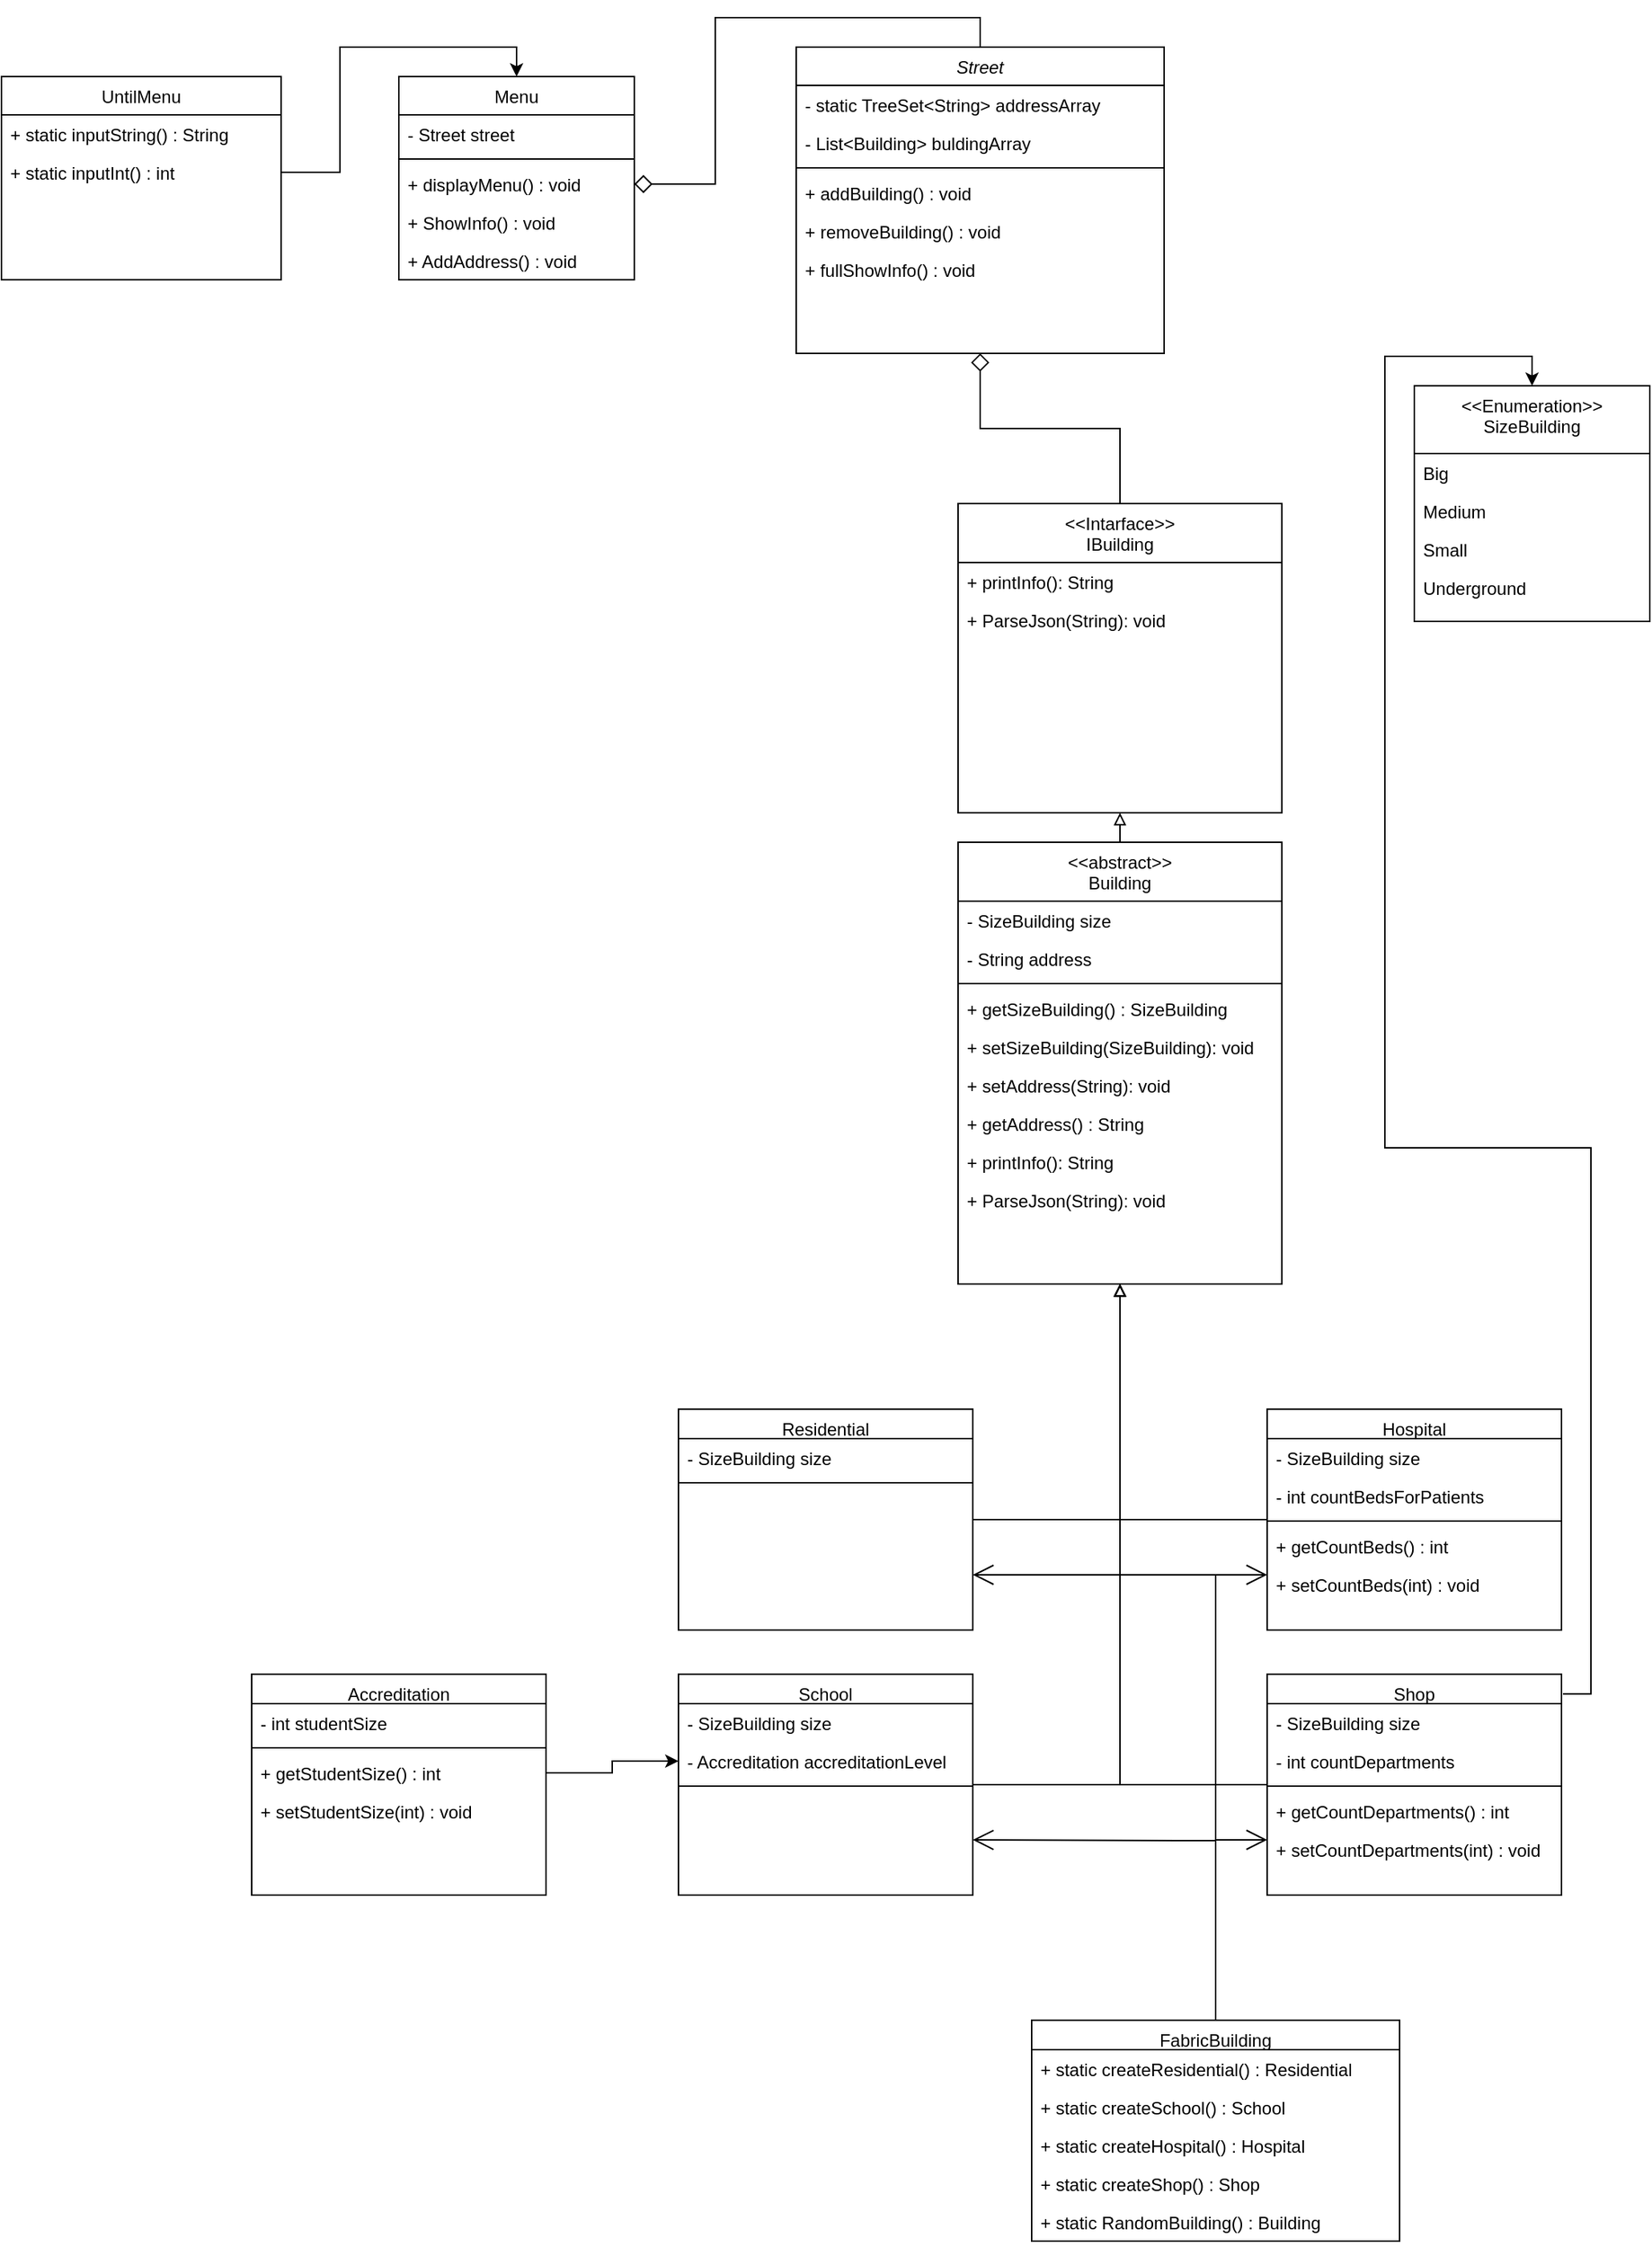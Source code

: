 <mxfile version="24.7.7">
  <diagram id="C5RBs43oDa-KdzZeNtuy" name="Page-1">
    <mxGraphModel dx="1428" dy="391" grid="1" gridSize="10" guides="1" tooltips="1" connect="1" arrows="1" fold="1" page="1" pageScale="1" pageWidth="827" pageHeight="1169" math="0" shadow="0">
      <root>
        <mxCell id="WIyWlLk6GJQsqaUBKTNV-0" />
        <mxCell id="WIyWlLk6GJQsqaUBKTNV-1" parent="WIyWlLk6GJQsqaUBKTNV-0" />
        <mxCell id="zkfFHV4jXpPFQw0GAbJ--0" value="Street" style="swimlane;fontStyle=2;align=center;verticalAlign=top;childLayout=stackLayout;horizontal=1;startSize=26;horizontalStack=0;resizeParent=1;resizeLast=0;collapsible=1;marginBottom=0;rounded=0;shadow=0;strokeWidth=1;" parent="WIyWlLk6GJQsqaUBKTNV-1" vertex="1">
          <mxGeometry x="220" y="50" width="250" height="208" as="geometry">
            <mxRectangle x="230" y="140" width="160" height="26" as="alternateBounds" />
          </mxGeometry>
        </mxCell>
        <mxCell id="zkfFHV4jXpPFQw0GAbJ--1" value="- static TreeSet&lt;String&gt; addressArray " style="text;align=left;verticalAlign=top;spacingLeft=4;spacingRight=4;overflow=hidden;rotatable=0;points=[[0,0.5],[1,0.5]];portConstraint=eastwest;" parent="zkfFHV4jXpPFQw0GAbJ--0" vertex="1">
          <mxGeometry y="26" width="250" height="26" as="geometry" />
        </mxCell>
        <mxCell id="zkfFHV4jXpPFQw0GAbJ--2" value="- List&lt;Building&gt; buldingArray" style="text;align=left;verticalAlign=top;spacingLeft=4;spacingRight=4;overflow=hidden;rotatable=0;points=[[0,0.5],[1,0.5]];portConstraint=eastwest;rounded=0;shadow=0;html=0;" parent="zkfFHV4jXpPFQw0GAbJ--0" vertex="1">
          <mxGeometry y="52" width="250" height="26" as="geometry" />
        </mxCell>
        <mxCell id="zkfFHV4jXpPFQw0GAbJ--4" value="" style="line;html=1;strokeWidth=1;align=left;verticalAlign=middle;spacingTop=-1;spacingLeft=3;spacingRight=3;rotatable=0;labelPosition=right;points=[];portConstraint=eastwest;" parent="zkfFHV4jXpPFQw0GAbJ--0" vertex="1">
          <mxGeometry y="78" width="250" height="8" as="geometry" />
        </mxCell>
        <mxCell id="dbuEO-SCpgEHsRq3CqAv-62" value="+ addBuilding() : void" style="text;align=left;verticalAlign=top;spacingLeft=4;spacingRight=4;overflow=hidden;rotatable=0;points=[[0,0.5],[1,0.5]];portConstraint=eastwest;" vertex="1" parent="zkfFHV4jXpPFQw0GAbJ--0">
          <mxGeometry y="86" width="250" height="26" as="geometry" />
        </mxCell>
        <mxCell id="dbuEO-SCpgEHsRq3CqAv-63" value="+ removeBuilding() : void" style="text;align=left;verticalAlign=top;spacingLeft=4;spacingRight=4;overflow=hidden;rotatable=0;points=[[0,0.5],[1,0.5]];portConstraint=eastwest;" vertex="1" parent="zkfFHV4jXpPFQw0GAbJ--0">
          <mxGeometry y="112" width="250" height="26" as="geometry" />
        </mxCell>
        <mxCell id="dbuEO-SCpgEHsRq3CqAv-83" value="+ fullShowInfo() : void" style="text;align=left;verticalAlign=top;spacingLeft=4;spacingRight=4;overflow=hidden;rotatable=0;points=[[0,0.5],[1,0.5]];portConstraint=eastwest;" vertex="1" parent="zkfFHV4jXpPFQw0GAbJ--0">
          <mxGeometry y="138" width="250" height="26" as="geometry" />
        </mxCell>
        <mxCell id="dbuEO-SCpgEHsRq3CqAv-8" style="edgeStyle=orthogonalEdgeStyle;rounded=0;orthogonalLoop=1;jettySize=auto;html=1;entryX=0.5;entryY=0;entryDx=0;entryDy=0;exitX=1.005;exitY=0.089;exitDx=0;exitDy=0;exitPerimeter=0;" edge="1" parent="WIyWlLk6GJQsqaUBKTNV-1" source="dbuEO-SCpgEHsRq3CqAv-25" target="zkfFHV4jXpPFQw0GAbJ--17">
          <mxGeometry relative="1" as="geometry">
            <mxPoint x="640" y="950" as="sourcePoint" />
          </mxGeometry>
        </mxCell>
        <mxCell id="zkfFHV4jXpPFQw0GAbJ--13" value="&lt;&lt;Intarface&gt;&gt;&#xa;IBuilding" style="swimlane;fontStyle=0;align=center;verticalAlign=top;childLayout=stackLayout;horizontal=1;startSize=40;horizontalStack=0;resizeParent=1;resizeLast=0;collapsible=1;marginBottom=0;rounded=0;shadow=0;strokeWidth=1;" parent="WIyWlLk6GJQsqaUBKTNV-1" vertex="1">
          <mxGeometry x="330" y="360" width="220" height="210" as="geometry">
            <mxRectangle x="340" y="380" width="170" height="26" as="alternateBounds" />
          </mxGeometry>
        </mxCell>
        <mxCell id="dbuEO-SCpgEHsRq3CqAv-65" value="+ printInfo(): String" style="text;align=left;verticalAlign=top;spacingLeft=4;spacingRight=4;overflow=hidden;rotatable=0;points=[[0,0.5],[1,0.5]];portConstraint=eastwest;" vertex="1" parent="zkfFHV4jXpPFQw0GAbJ--13">
          <mxGeometry y="40" width="220" height="26" as="geometry" />
        </mxCell>
        <mxCell id="dbuEO-SCpgEHsRq3CqAv-66" value="+ ParseJson(String): void" style="text;align=left;verticalAlign=top;spacingLeft=4;spacingRight=4;overflow=hidden;rotatable=0;points=[[0,0.5],[1,0.5]];portConstraint=eastwest;" vertex="1" parent="zkfFHV4jXpPFQw0GAbJ--13">
          <mxGeometry y="66" width="220" height="26" as="geometry" />
        </mxCell>
        <mxCell id="zkfFHV4jXpPFQw0GAbJ--16" value="" style="endArrow=diamond;endSize=10;endFill=0;shadow=0;strokeWidth=1;rounded=0;curved=0;edgeStyle=elbowEdgeStyle;elbow=vertical;" parent="WIyWlLk6GJQsqaUBKTNV-1" source="zkfFHV4jXpPFQw0GAbJ--13" target="zkfFHV4jXpPFQw0GAbJ--0" edge="1">
          <mxGeometry width="160" relative="1" as="geometry">
            <mxPoint x="210" y="373" as="sourcePoint" />
            <mxPoint x="310" y="271" as="targetPoint" />
          </mxGeometry>
        </mxCell>
        <mxCell id="zkfFHV4jXpPFQw0GAbJ--17" value="&lt;&lt;Enumeration&gt;&gt;&#xa;SizeBuilding" style="swimlane;fontStyle=0;align=center;verticalAlign=top;childLayout=stackLayout;horizontal=1;startSize=46;horizontalStack=0;resizeParent=1;resizeLast=0;collapsible=1;marginBottom=0;rounded=0;shadow=0;strokeWidth=1;" parent="WIyWlLk6GJQsqaUBKTNV-1" vertex="1">
          <mxGeometry x="640" y="280" width="160" height="160" as="geometry">
            <mxRectangle x="550" y="140" width="160" height="26" as="alternateBounds" />
          </mxGeometry>
        </mxCell>
        <mxCell id="zkfFHV4jXpPFQw0GAbJ--18" value="Big" style="text;align=left;verticalAlign=top;spacingLeft=4;spacingRight=4;overflow=hidden;rotatable=0;points=[[0,0.5],[1,0.5]];portConstraint=eastwest;" parent="zkfFHV4jXpPFQw0GAbJ--17" vertex="1">
          <mxGeometry y="46" width="160" height="26" as="geometry" />
        </mxCell>
        <mxCell id="zkfFHV4jXpPFQw0GAbJ--19" value="Medium" style="text;align=left;verticalAlign=top;spacingLeft=4;spacingRight=4;overflow=hidden;rotatable=0;points=[[0,0.5],[1,0.5]];portConstraint=eastwest;rounded=0;shadow=0;html=0;" parent="zkfFHV4jXpPFQw0GAbJ--17" vertex="1">
          <mxGeometry y="72" width="160" height="26" as="geometry" />
        </mxCell>
        <mxCell id="zkfFHV4jXpPFQw0GAbJ--20" value="Small" style="text;align=left;verticalAlign=top;spacingLeft=4;spacingRight=4;overflow=hidden;rotatable=0;points=[[0,0.5],[1,0.5]];portConstraint=eastwest;rounded=0;shadow=0;html=0;" parent="zkfFHV4jXpPFQw0GAbJ--17" vertex="1">
          <mxGeometry y="98" width="160" height="26" as="geometry" />
        </mxCell>
        <mxCell id="dbuEO-SCpgEHsRq3CqAv-9" value="Underground" style="text;align=left;verticalAlign=top;spacingLeft=4;spacingRight=4;overflow=hidden;rotatable=0;points=[[0,0.5],[1,0.5]];portConstraint=eastwest;rounded=0;shadow=0;html=0;" vertex="1" parent="zkfFHV4jXpPFQw0GAbJ--17">
          <mxGeometry y="124" width="160" height="26" as="geometry" />
        </mxCell>
        <mxCell id="dbuEO-SCpgEHsRq3CqAv-1" value="Menu" style="swimlane;fontStyle=0;align=center;verticalAlign=top;childLayout=stackLayout;horizontal=1;startSize=26;horizontalStack=0;resizeParent=1;resizeLast=0;collapsible=1;marginBottom=0;rounded=0;shadow=0;strokeWidth=1;" vertex="1" parent="WIyWlLk6GJQsqaUBKTNV-1">
          <mxGeometry x="-50" y="70" width="160" height="138" as="geometry">
            <mxRectangle x="130" y="380" width="160" height="26" as="alternateBounds" />
          </mxGeometry>
        </mxCell>
        <mxCell id="dbuEO-SCpgEHsRq3CqAv-3" value="- Street street" style="text;align=left;verticalAlign=top;spacingLeft=4;spacingRight=4;overflow=hidden;rotatable=0;points=[[0,0.5],[1,0.5]];portConstraint=eastwest;rounded=0;shadow=0;html=0;" vertex="1" parent="dbuEO-SCpgEHsRq3CqAv-1">
          <mxGeometry y="26" width="160" height="26" as="geometry" />
        </mxCell>
        <mxCell id="dbuEO-SCpgEHsRq3CqAv-4" value="" style="line;html=1;strokeWidth=1;align=left;verticalAlign=middle;spacingTop=-1;spacingLeft=3;spacingRight=3;rotatable=0;labelPosition=right;points=[];portConstraint=eastwest;" vertex="1" parent="dbuEO-SCpgEHsRq3CqAv-1">
          <mxGeometry y="52" width="160" height="8" as="geometry" />
        </mxCell>
        <mxCell id="dbuEO-SCpgEHsRq3CqAv-6" value="+ displayMenu() : void" style="text;align=left;verticalAlign=top;spacingLeft=4;spacingRight=4;overflow=hidden;rotatable=0;points=[[0,0.5],[1,0.5]];portConstraint=eastwest;" vertex="1" parent="dbuEO-SCpgEHsRq3CqAv-1">
          <mxGeometry y="60" width="160" height="26" as="geometry" />
        </mxCell>
        <mxCell id="dbuEO-SCpgEHsRq3CqAv-60" value="+ ShowInfo() : void" style="text;align=left;verticalAlign=top;spacingLeft=4;spacingRight=4;overflow=hidden;rotatable=0;points=[[0,0.5],[1,0.5]];portConstraint=eastwest;" vertex="1" parent="dbuEO-SCpgEHsRq3CqAv-1">
          <mxGeometry y="86" width="160" height="26" as="geometry" />
        </mxCell>
        <mxCell id="dbuEO-SCpgEHsRq3CqAv-61" value="+ AddAddress() : void" style="text;align=left;verticalAlign=top;spacingLeft=4;spacingRight=4;overflow=hidden;rotatable=0;points=[[0,0.5],[1,0.5]];portConstraint=eastwest;" vertex="1" parent="dbuEO-SCpgEHsRq3CqAv-1">
          <mxGeometry y="112" width="160" height="26" as="geometry" />
        </mxCell>
        <mxCell id="dbuEO-SCpgEHsRq3CqAv-15" style="edgeStyle=orthogonalEdgeStyle;rounded=0;orthogonalLoop=1;jettySize=auto;html=1;entryX=0.5;entryY=1;entryDx=0;entryDy=0;endArrow=block;endFill=0;exitX=1;exitY=0.5;exitDx=0;exitDy=0;" edge="1" parent="WIyWlLk6GJQsqaUBKTNV-1" source="dbuEO-SCpgEHsRq3CqAv-10" target="dbuEO-SCpgEHsRq3CqAv-85">
          <mxGeometry relative="1" as="geometry">
            <mxPoint x="450" y="960" as="targetPoint" />
          </mxGeometry>
        </mxCell>
        <mxCell id="dbuEO-SCpgEHsRq3CqAv-10" value="Residential" style="swimlane;fontStyle=0;align=center;verticalAlign=top;childLayout=stackLayout;horizontal=1;startSize=20;horizontalStack=0;resizeParent=1;resizeLast=0;collapsible=1;marginBottom=0;rounded=0;shadow=0;strokeWidth=1;" vertex="1" parent="WIyWlLk6GJQsqaUBKTNV-1">
          <mxGeometry x="140" y="975" width="200" height="150" as="geometry">
            <mxRectangle x="340" y="380" width="170" height="26" as="alternateBounds" />
          </mxGeometry>
        </mxCell>
        <mxCell id="dbuEO-SCpgEHsRq3CqAv-11" value="- SizeBuilding size" style="text;align=left;verticalAlign=top;spacingLeft=4;spacingRight=4;overflow=hidden;rotatable=0;points=[[0,0.5],[1,0.5]];portConstraint=eastwest;" vertex="1" parent="dbuEO-SCpgEHsRq3CqAv-10">
          <mxGeometry y="20" width="200" height="26" as="geometry" />
        </mxCell>
        <mxCell id="dbuEO-SCpgEHsRq3CqAv-13" value="" style="line;html=1;strokeWidth=1;align=left;verticalAlign=middle;spacingTop=-1;spacingLeft=3;spacingRight=3;rotatable=0;labelPosition=right;points=[];portConstraint=eastwest;" vertex="1" parent="dbuEO-SCpgEHsRq3CqAv-10">
          <mxGeometry y="46" width="200" height="8" as="geometry" />
        </mxCell>
        <mxCell id="dbuEO-SCpgEHsRq3CqAv-16" value="Hospital" style="swimlane;fontStyle=0;align=center;verticalAlign=top;childLayout=stackLayout;horizontal=1;startSize=20;horizontalStack=0;resizeParent=1;resizeLast=0;collapsible=1;marginBottom=0;rounded=0;shadow=0;strokeWidth=1;" vertex="1" parent="WIyWlLk6GJQsqaUBKTNV-1">
          <mxGeometry x="540" y="975" width="200" height="150" as="geometry">
            <mxRectangle x="340" y="380" width="170" height="26" as="alternateBounds" />
          </mxGeometry>
        </mxCell>
        <mxCell id="dbuEO-SCpgEHsRq3CqAv-17" value="- SizeBuilding size" style="text;align=left;verticalAlign=top;spacingLeft=4;spacingRight=4;overflow=hidden;rotatable=0;points=[[0,0.5],[1,0.5]];portConstraint=eastwest;" vertex="1" parent="dbuEO-SCpgEHsRq3CqAv-16">
          <mxGeometry y="20" width="200" height="26" as="geometry" />
        </mxCell>
        <mxCell id="dbuEO-SCpgEHsRq3CqAv-68" value="- int countBedsForPatients" style="text;align=left;verticalAlign=top;spacingLeft=4;spacingRight=4;overflow=hidden;rotatable=0;points=[[0,0.5],[1,0.5]];portConstraint=eastwest;" vertex="1" parent="dbuEO-SCpgEHsRq3CqAv-16">
          <mxGeometry y="46" width="200" height="26" as="geometry" />
        </mxCell>
        <mxCell id="dbuEO-SCpgEHsRq3CqAv-19" value="" style="line;html=1;strokeWidth=1;align=left;verticalAlign=middle;spacingTop=-1;spacingLeft=3;spacingRight=3;rotatable=0;labelPosition=right;points=[];portConstraint=eastwest;" vertex="1" parent="dbuEO-SCpgEHsRq3CqAv-16">
          <mxGeometry y="72" width="200" height="8" as="geometry" />
        </mxCell>
        <mxCell id="dbuEO-SCpgEHsRq3CqAv-71" value="+ getCountBeds() : int" style="text;align=left;verticalAlign=top;spacingLeft=4;spacingRight=4;overflow=hidden;rotatable=0;points=[[0,0.5],[1,0.5]];portConstraint=eastwest;" vertex="1" parent="dbuEO-SCpgEHsRq3CqAv-16">
          <mxGeometry y="80" width="200" height="26" as="geometry" />
        </mxCell>
        <mxCell id="dbuEO-SCpgEHsRq3CqAv-73" value="+ setCountBeds(int) : void" style="text;align=left;verticalAlign=top;spacingLeft=4;spacingRight=4;overflow=hidden;rotatable=0;points=[[0,0.5],[1,0.5]];portConstraint=eastwest;" vertex="1" parent="dbuEO-SCpgEHsRq3CqAv-16">
          <mxGeometry y="106" width="200" height="26" as="geometry" />
        </mxCell>
        <mxCell id="dbuEO-SCpgEHsRq3CqAv-24" style="edgeStyle=orthogonalEdgeStyle;rounded=0;orthogonalLoop=1;jettySize=auto;html=1;endArrow=block;endFill=0;exitX=0;exitY=0.5;exitDx=0;exitDy=0;entryX=0.5;entryY=1;entryDx=0;entryDy=0;" edge="1" parent="WIyWlLk6GJQsqaUBKTNV-1" source="dbuEO-SCpgEHsRq3CqAv-16" target="dbuEO-SCpgEHsRq3CqAv-85">
          <mxGeometry relative="1" as="geometry">
            <mxPoint x="260" y="1060" as="sourcePoint" />
            <mxPoint x="450" y="960" as="targetPoint" />
          </mxGeometry>
        </mxCell>
        <mxCell id="dbuEO-SCpgEHsRq3CqAv-25" value="Shop" style="swimlane;fontStyle=0;align=center;verticalAlign=top;childLayout=stackLayout;horizontal=1;startSize=20;horizontalStack=0;resizeParent=1;resizeLast=0;collapsible=1;marginBottom=0;rounded=0;shadow=0;strokeWidth=1;" vertex="1" parent="WIyWlLk6GJQsqaUBKTNV-1">
          <mxGeometry x="540" y="1155" width="200" height="150" as="geometry">
            <mxRectangle x="340" y="380" width="170" height="26" as="alternateBounds" />
          </mxGeometry>
        </mxCell>
        <mxCell id="dbuEO-SCpgEHsRq3CqAv-26" value="- SizeBuilding size" style="text;align=left;verticalAlign=top;spacingLeft=4;spacingRight=4;overflow=hidden;rotatable=0;points=[[0,0.5],[1,0.5]];portConstraint=eastwest;" vertex="1" parent="dbuEO-SCpgEHsRq3CqAv-25">
          <mxGeometry y="20" width="200" height="26" as="geometry" />
        </mxCell>
        <mxCell id="dbuEO-SCpgEHsRq3CqAv-27" value="- int countDepartments" style="text;align=left;verticalAlign=top;spacingLeft=4;spacingRight=4;overflow=hidden;rotatable=0;points=[[0,0.5],[1,0.5]];portConstraint=eastwest;html=1;" vertex="1" parent="dbuEO-SCpgEHsRq3CqAv-25">
          <mxGeometry y="46" width="200" height="26" as="geometry" />
        </mxCell>
        <mxCell id="dbuEO-SCpgEHsRq3CqAv-28" value="" style="line;html=1;strokeWidth=1;align=left;verticalAlign=middle;spacingTop=-1;spacingLeft=3;spacingRight=3;rotatable=0;labelPosition=right;points=[];portConstraint=eastwest;" vertex="1" parent="dbuEO-SCpgEHsRq3CqAv-25">
          <mxGeometry y="72" width="200" height="8" as="geometry" />
        </mxCell>
        <mxCell id="dbuEO-SCpgEHsRq3CqAv-74" value="+ getCountDepartments() : int" style="text;align=left;verticalAlign=top;spacingLeft=4;spacingRight=4;overflow=hidden;rotatable=0;points=[[0,0.5],[1,0.5]];portConstraint=eastwest;" vertex="1" parent="dbuEO-SCpgEHsRq3CqAv-25">
          <mxGeometry y="80" width="200" height="26" as="geometry" />
        </mxCell>
        <mxCell id="dbuEO-SCpgEHsRq3CqAv-75" value="+ setCountDepartments(int) : void" style="text;align=left;verticalAlign=top;spacingLeft=4;spacingRight=4;overflow=hidden;rotatable=0;points=[[0,0.5],[1,0.5]];portConstraint=eastwest;" vertex="1" parent="dbuEO-SCpgEHsRq3CqAv-25">
          <mxGeometry y="106" width="200" height="26" as="geometry" />
        </mxCell>
        <mxCell id="dbuEO-SCpgEHsRq3CqAv-29" value="School" style="swimlane;fontStyle=0;align=center;verticalAlign=top;childLayout=stackLayout;horizontal=1;startSize=20;horizontalStack=0;resizeParent=1;resizeLast=0;collapsible=1;marginBottom=0;rounded=0;shadow=0;strokeWidth=1;" vertex="1" parent="WIyWlLk6GJQsqaUBKTNV-1">
          <mxGeometry x="140" y="1155" width="200" height="150" as="geometry">
            <mxRectangle x="340" y="380" width="170" height="26" as="alternateBounds" />
          </mxGeometry>
        </mxCell>
        <mxCell id="dbuEO-SCpgEHsRq3CqAv-30" value="- SizeBuilding size" style="text;align=left;verticalAlign=top;spacingLeft=4;spacingRight=4;overflow=hidden;rotatable=0;points=[[0,0.5],[1,0.5]];portConstraint=eastwest;" vertex="1" parent="dbuEO-SCpgEHsRq3CqAv-29">
          <mxGeometry y="20" width="200" height="26" as="geometry" />
        </mxCell>
        <mxCell id="dbuEO-SCpgEHsRq3CqAv-31" value="- Accreditation accreditationLevel" style="text;align=left;verticalAlign=top;spacingLeft=4;spacingRight=4;overflow=hidden;rotatable=0;points=[[0,0.5],[1,0.5]];portConstraint=eastwest;html=1;" vertex="1" parent="dbuEO-SCpgEHsRq3CqAv-29">
          <mxGeometry y="46" width="200" height="26" as="geometry" />
        </mxCell>
        <mxCell id="dbuEO-SCpgEHsRq3CqAv-32" value="" style="line;html=1;strokeWidth=1;align=left;verticalAlign=middle;spacingTop=-1;spacingLeft=3;spacingRight=3;rotatable=0;labelPosition=right;points=[];portConstraint=eastwest;" vertex="1" parent="dbuEO-SCpgEHsRq3CqAv-29">
          <mxGeometry y="72" width="200" height="8" as="geometry" />
        </mxCell>
        <mxCell id="dbuEO-SCpgEHsRq3CqAv-33" style="edgeStyle=orthogonalEdgeStyle;rounded=0;orthogonalLoop=1;jettySize=auto;html=1;endArrow=block;endFill=0;exitX=0;exitY=0.5;exitDx=0;exitDy=0;entryX=0.5;entryY=1;entryDx=0;entryDy=0;" edge="1" parent="WIyWlLk6GJQsqaUBKTNV-1" source="dbuEO-SCpgEHsRq3CqAv-25" target="dbuEO-SCpgEHsRq3CqAv-85">
          <mxGeometry relative="1" as="geometry">
            <mxPoint x="550" y="1285" as="sourcePoint" />
            <mxPoint x="450" y="960" as="targetPoint" />
          </mxGeometry>
        </mxCell>
        <mxCell id="dbuEO-SCpgEHsRq3CqAv-34" style="edgeStyle=orthogonalEdgeStyle;rounded=0;orthogonalLoop=1;jettySize=auto;html=1;endArrow=block;endFill=0;exitX=1;exitY=0.5;exitDx=0;exitDy=0;entryX=0.5;entryY=1;entryDx=0;entryDy=0;" edge="1" parent="WIyWlLk6GJQsqaUBKTNV-1" source="dbuEO-SCpgEHsRq3CqAv-29" target="dbuEO-SCpgEHsRq3CqAv-85">
          <mxGeometry relative="1" as="geometry">
            <mxPoint x="550" y="1315" as="sourcePoint" />
            <mxPoint x="450" y="960" as="targetPoint" />
          </mxGeometry>
        </mxCell>
        <mxCell id="dbuEO-SCpgEHsRq3CqAv-39" value="Accreditation" style="swimlane;fontStyle=0;align=center;verticalAlign=top;childLayout=stackLayout;horizontal=1;startSize=20;horizontalStack=0;resizeParent=1;resizeLast=0;collapsible=1;marginBottom=0;rounded=0;shadow=0;strokeWidth=1;" vertex="1" parent="WIyWlLk6GJQsqaUBKTNV-1">
          <mxGeometry x="-150" y="1155" width="200" height="150" as="geometry">
            <mxRectangle x="340" y="380" width="170" height="26" as="alternateBounds" />
          </mxGeometry>
        </mxCell>
        <mxCell id="dbuEO-SCpgEHsRq3CqAv-40" value="- int studentSize" style="text;align=left;verticalAlign=top;spacingLeft=4;spacingRight=4;overflow=hidden;rotatable=0;points=[[0,0.5],[1,0.5]];portConstraint=eastwest;" vertex="1" parent="dbuEO-SCpgEHsRq3CqAv-39">
          <mxGeometry y="20" width="200" height="26" as="geometry" />
        </mxCell>
        <mxCell id="dbuEO-SCpgEHsRq3CqAv-42" value="" style="line;html=1;strokeWidth=1;align=left;verticalAlign=middle;spacingTop=-1;spacingLeft=3;spacingRight=3;rotatable=0;labelPosition=right;points=[];portConstraint=eastwest;" vertex="1" parent="dbuEO-SCpgEHsRq3CqAv-39">
          <mxGeometry y="46" width="200" height="8" as="geometry" />
        </mxCell>
        <mxCell id="dbuEO-SCpgEHsRq3CqAv-43" value="+ getStudentSize() : int" style="text;align=left;verticalAlign=top;spacingLeft=4;spacingRight=4;overflow=hidden;rotatable=0;points=[[0,0.5],[1,0.5]];portConstraint=eastwest;" vertex="1" parent="dbuEO-SCpgEHsRq3CqAv-39">
          <mxGeometry y="54" width="200" height="26" as="geometry" />
        </mxCell>
        <mxCell id="dbuEO-SCpgEHsRq3CqAv-44" value="+ setStudentSize(int) : void" style="text;align=left;verticalAlign=top;spacingLeft=4;spacingRight=4;overflow=hidden;rotatable=0;points=[[0,0.5],[1,0.5]];portConstraint=eastwest;" vertex="1" parent="dbuEO-SCpgEHsRq3CqAv-39">
          <mxGeometry y="80" width="200" height="26" as="geometry" />
        </mxCell>
        <mxCell id="dbuEO-SCpgEHsRq3CqAv-45" style="edgeStyle=orthogonalEdgeStyle;rounded=0;orthogonalLoop=1;jettySize=auto;html=1;entryX=0;entryY=0.5;entryDx=0;entryDy=0;" edge="1" parent="WIyWlLk6GJQsqaUBKTNV-1" source="dbuEO-SCpgEHsRq3CqAv-43" target="dbuEO-SCpgEHsRq3CqAv-31">
          <mxGeometry relative="1" as="geometry" />
        </mxCell>
        <mxCell id="dbuEO-SCpgEHsRq3CqAv-53" style="edgeStyle=orthogonalEdgeStyle;rounded=0;orthogonalLoop=1;jettySize=auto;html=1;entryX=1;entryY=0.75;entryDx=0;entryDy=0;endArrow=open;endFill=0;strokeWidth=1;endSize=12;exitX=0.5;exitY=0;exitDx=0;exitDy=0;" edge="1" parent="WIyWlLk6GJQsqaUBKTNV-1" source="dbuEO-SCpgEHsRq3CqAv-47" target="dbuEO-SCpgEHsRq3CqAv-29">
          <mxGeometry relative="1" as="geometry">
            <Array as="points">
              <mxPoint x="480" y="1268" />
              <mxPoint x="360" y="1268" />
            </Array>
          </mxGeometry>
        </mxCell>
        <mxCell id="dbuEO-SCpgEHsRq3CqAv-47" value="FabricBuilding" style="swimlane;fontStyle=0;align=center;verticalAlign=top;childLayout=stackLayout;horizontal=1;startSize=20;horizontalStack=0;resizeParent=1;resizeLast=0;collapsible=1;marginBottom=0;rounded=0;shadow=0;strokeWidth=1;" vertex="1" parent="WIyWlLk6GJQsqaUBKTNV-1">
          <mxGeometry x="380" y="1390" width="250" height="150" as="geometry">
            <mxRectangle x="340" y="380" width="170" height="26" as="alternateBounds" />
          </mxGeometry>
        </mxCell>
        <mxCell id="dbuEO-SCpgEHsRq3CqAv-48" value="+ static createResidential() : Residential" style="text;align=left;verticalAlign=top;spacingLeft=4;spacingRight=4;overflow=hidden;rotatable=0;points=[[0,0.5],[1,0.5]];portConstraint=eastwest;" vertex="1" parent="dbuEO-SCpgEHsRq3CqAv-47">
          <mxGeometry y="20" width="250" height="26" as="geometry" />
        </mxCell>
        <mxCell id="dbuEO-SCpgEHsRq3CqAv-49" value="+ static createSchool() : School" style="text;align=left;verticalAlign=top;spacingLeft=4;spacingRight=4;overflow=hidden;rotatable=0;points=[[0,0.5],[1,0.5]];portConstraint=eastwest;html=1;" vertex="1" parent="dbuEO-SCpgEHsRq3CqAv-47">
          <mxGeometry y="46" width="250" height="26" as="geometry" />
        </mxCell>
        <mxCell id="dbuEO-SCpgEHsRq3CqAv-51" value="+ static createHospital() : Hospital" style="text;align=left;verticalAlign=top;spacingLeft=4;spacingRight=4;overflow=hidden;rotatable=0;points=[[0,0.5],[1,0.5]];portConstraint=eastwest;html=1;" vertex="1" parent="dbuEO-SCpgEHsRq3CqAv-47">
          <mxGeometry y="72" width="250" height="26" as="geometry" />
        </mxCell>
        <mxCell id="dbuEO-SCpgEHsRq3CqAv-52" value="+ static createShop() : Shop" style="text;align=left;verticalAlign=top;spacingLeft=4;spacingRight=4;overflow=hidden;rotatable=0;points=[[0,0.5],[1,0.5]];portConstraint=eastwest;html=1;" vertex="1" parent="dbuEO-SCpgEHsRq3CqAv-47">
          <mxGeometry y="98" width="250" height="26" as="geometry" />
        </mxCell>
        <mxCell id="dbuEO-SCpgEHsRq3CqAv-84" value="+ static RandomBuilding() : Building" style="text;align=left;verticalAlign=top;spacingLeft=4;spacingRight=4;overflow=hidden;rotatable=0;points=[[0,0.5],[1,0.5]];portConstraint=eastwest;html=1;" vertex="1" parent="dbuEO-SCpgEHsRq3CqAv-47">
          <mxGeometry y="124" width="250" height="26" as="geometry" />
        </mxCell>
        <mxCell id="dbuEO-SCpgEHsRq3CqAv-54" style="edgeStyle=orthogonalEdgeStyle;rounded=0;orthogonalLoop=1;jettySize=auto;html=1;entryX=0;entryY=0.75;entryDx=0;entryDy=0;endArrow=open;endFill=0;strokeWidth=1;endSize=12;exitX=0.5;exitY=0;exitDx=0;exitDy=0;" edge="1" parent="WIyWlLk6GJQsqaUBKTNV-1" source="dbuEO-SCpgEHsRq3CqAv-47" target="dbuEO-SCpgEHsRq3CqAv-25">
          <mxGeometry relative="1" as="geometry">
            <mxPoint x="450" y="1400" as="sourcePoint" />
            <mxPoint x="350" y="1278" as="targetPoint" />
          </mxGeometry>
        </mxCell>
        <mxCell id="dbuEO-SCpgEHsRq3CqAv-55" style="edgeStyle=orthogonalEdgeStyle;rounded=0;orthogonalLoop=1;jettySize=auto;html=1;entryX=0;entryY=0.75;entryDx=0;entryDy=0;endArrow=open;endFill=0;strokeWidth=1;endSize=12;exitX=0.5;exitY=0;exitDx=0;exitDy=0;" edge="1" parent="WIyWlLk6GJQsqaUBKTNV-1" source="dbuEO-SCpgEHsRq3CqAv-47" target="dbuEO-SCpgEHsRq3CqAv-16">
          <mxGeometry relative="1" as="geometry">
            <mxPoint x="450" y="1400" as="sourcePoint" />
            <mxPoint x="550" y="1278" as="targetPoint" />
          </mxGeometry>
        </mxCell>
        <mxCell id="dbuEO-SCpgEHsRq3CqAv-56" style="edgeStyle=orthogonalEdgeStyle;rounded=0;orthogonalLoop=1;jettySize=auto;html=1;entryX=1;entryY=0.75;entryDx=0;entryDy=0;endArrow=open;endFill=0;strokeWidth=1;endSize=12;exitX=0.5;exitY=0;exitDx=0;exitDy=0;" edge="1" parent="WIyWlLk6GJQsqaUBKTNV-1" source="dbuEO-SCpgEHsRq3CqAv-47" target="dbuEO-SCpgEHsRq3CqAv-10">
          <mxGeometry relative="1" as="geometry">
            <mxPoint x="450" y="1400" as="sourcePoint" />
            <mxPoint x="550" y="1098" as="targetPoint" />
          </mxGeometry>
        </mxCell>
        <mxCell id="dbuEO-SCpgEHsRq3CqAv-59" style="edgeStyle=orthogonalEdgeStyle;rounded=0;orthogonalLoop=1;jettySize=auto;html=1;entryX=1;entryY=0.5;entryDx=0;entryDy=0;endArrow=diamond;endFill=0;endSize=10;exitX=0.5;exitY=0;exitDx=0;exitDy=0;" edge="1" parent="WIyWlLk6GJQsqaUBKTNV-1" source="zkfFHV4jXpPFQw0GAbJ--0" target="dbuEO-SCpgEHsRq3CqAv-6">
          <mxGeometry relative="1" as="geometry">
            <mxPoint x="115" y="312" as="sourcePoint" />
            <mxPoint x="355" y="268" as="targetPoint" />
          </mxGeometry>
        </mxCell>
        <mxCell id="dbuEO-SCpgEHsRq3CqAv-76" value="UntilMenu" style="swimlane;fontStyle=0;align=center;verticalAlign=top;childLayout=stackLayout;horizontal=1;startSize=26;horizontalStack=0;resizeParent=1;resizeLast=0;collapsible=1;marginBottom=0;rounded=0;shadow=0;strokeWidth=1;" vertex="1" parent="WIyWlLk6GJQsqaUBKTNV-1">
          <mxGeometry x="-320" y="70" width="190" height="138" as="geometry">
            <mxRectangle x="130" y="380" width="160" height="26" as="alternateBounds" />
          </mxGeometry>
        </mxCell>
        <mxCell id="dbuEO-SCpgEHsRq3CqAv-79" value="+ static inputString() : String" style="text;align=left;verticalAlign=top;spacingLeft=4;spacingRight=4;overflow=hidden;rotatable=0;points=[[0,0.5],[1,0.5]];portConstraint=eastwest;" vertex="1" parent="dbuEO-SCpgEHsRq3CqAv-76">
          <mxGeometry y="26" width="190" height="26" as="geometry" />
        </mxCell>
        <mxCell id="dbuEO-SCpgEHsRq3CqAv-80" value="+ static inputInt() : int" style="text;align=left;verticalAlign=top;spacingLeft=4;spacingRight=4;overflow=hidden;rotatable=0;points=[[0,0.5],[1,0.5]];portConstraint=eastwest;" vertex="1" parent="dbuEO-SCpgEHsRq3CqAv-76">
          <mxGeometry y="52" width="190" height="26" as="geometry" />
        </mxCell>
        <mxCell id="dbuEO-SCpgEHsRq3CqAv-82" style="edgeStyle=orthogonalEdgeStyle;rounded=0;orthogonalLoop=1;jettySize=auto;html=1;entryX=0.5;entryY=0;entryDx=0;entryDy=0;" edge="1" parent="WIyWlLk6GJQsqaUBKTNV-1" source="dbuEO-SCpgEHsRq3CqAv-80" target="dbuEO-SCpgEHsRq3CqAv-1">
          <mxGeometry relative="1" as="geometry" />
        </mxCell>
        <mxCell id="dbuEO-SCpgEHsRq3CqAv-95" style="edgeStyle=orthogonalEdgeStyle;rounded=0;orthogonalLoop=1;jettySize=auto;html=1;exitX=0.5;exitY=0;exitDx=0;exitDy=0;entryX=0.5;entryY=1;entryDx=0;entryDy=0;endArrow=block;endFill=0;" edge="1" parent="WIyWlLk6GJQsqaUBKTNV-1" source="dbuEO-SCpgEHsRq3CqAv-85" target="zkfFHV4jXpPFQw0GAbJ--13">
          <mxGeometry relative="1" as="geometry" />
        </mxCell>
        <mxCell id="dbuEO-SCpgEHsRq3CqAv-85" value="&lt;&lt;abstract&gt;&gt;&#xa;Building" style="swimlane;fontStyle=0;align=center;verticalAlign=top;childLayout=stackLayout;horizontal=1;startSize=40;horizontalStack=0;resizeParent=1;resizeLast=0;collapsible=1;marginBottom=0;rounded=0;shadow=0;strokeWidth=1;" vertex="1" parent="WIyWlLk6GJQsqaUBKTNV-1">
          <mxGeometry x="330" y="590" width="220" height="300" as="geometry">
            <mxRectangle x="340" y="380" width="170" height="26" as="alternateBounds" />
          </mxGeometry>
        </mxCell>
        <mxCell id="dbuEO-SCpgEHsRq3CqAv-86" value="- SizeBuilding size" style="text;align=left;verticalAlign=top;spacingLeft=4;spacingRight=4;overflow=hidden;rotatable=0;points=[[0,0.5],[1,0.5]];portConstraint=eastwest;" vertex="1" parent="dbuEO-SCpgEHsRq3CqAv-85">
          <mxGeometry y="40" width="220" height="26" as="geometry" />
        </mxCell>
        <mxCell id="dbuEO-SCpgEHsRq3CqAv-92" value="- String address" style="text;align=left;verticalAlign=top;spacingLeft=4;spacingRight=4;overflow=hidden;rotatable=0;points=[[0,0.5],[1,0.5]];portConstraint=eastwest;" vertex="1" parent="dbuEO-SCpgEHsRq3CqAv-85">
          <mxGeometry y="66" width="220" height="26" as="geometry" />
        </mxCell>
        <mxCell id="dbuEO-SCpgEHsRq3CqAv-87" value="" style="line;html=1;strokeWidth=1;align=left;verticalAlign=middle;spacingTop=-1;spacingLeft=3;spacingRight=3;rotatable=0;labelPosition=right;points=[];portConstraint=eastwest;" vertex="1" parent="dbuEO-SCpgEHsRq3CqAv-85">
          <mxGeometry y="92" width="220" height="8" as="geometry" />
        </mxCell>
        <mxCell id="dbuEO-SCpgEHsRq3CqAv-88" value="+ getSizeBuilding() : SizeBuilding" style="text;align=left;verticalAlign=top;spacingLeft=4;spacingRight=4;overflow=hidden;rotatable=0;points=[[0,0.5],[1,0.5]];portConstraint=eastwest;" vertex="1" parent="dbuEO-SCpgEHsRq3CqAv-85">
          <mxGeometry y="100" width="220" height="26" as="geometry" />
        </mxCell>
        <mxCell id="dbuEO-SCpgEHsRq3CqAv-89" value="+ setSizeBuilding(SizeBuilding): void " style="text;align=left;verticalAlign=top;spacingLeft=4;spacingRight=4;overflow=hidden;rotatable=0;points=[[0,0.5],[1,0.5]];portConstraint=eastwest;" vertex="1" parent="dbuEO-SCpgEHsRq3CqAv-85">
          <mxGeometry y="126" width="220" height="26" as="geometry" />
        </mxCell>
        <mxCell id="dbuEO-SCpgEHsRq3CqAv-97" value="+ setAddress(String): void " style="text;align=left;verticalAlign=top;spacingLeft=4;spacingRight=4;overflow=hidden;rotatable=0;points=[[0,0.5],[1,0.5]];portConstraint=eastwest;" vertex="1" parent="dbuEO-SCpgEHsRq3CqAv-85">
          <mxGeometry y="152" width="220" height="26" as="geometry" />
        </mxCell>
        <mxCell id="dbuEO-SCpgEHsRq3CqAv-96" value="+ getAddress() : String" style="text;align=left;verticalAlign=top;spacingLeft=4;spacingRight=4;overflow=hidden;rotatable=0;points=[[0,0.5],[1,0.5]];portConstraint=eastwest;" vertex="1" parent="dbuEO-SCpgEHsRq3CqAv-85">
          <mxGeometry y="178" width="220" height="26" as="geometry" />
        </mxCell>
        <mxCell id="dbuEO-SCpgEHsRq3CqAv-90" value="+ printInfo(): String" style="text;align=left;verticalAlign=top;spacingLeft=4;spacingRight=4;overflow=hidden;rotatable=0;points=[[0,0.5],[1,0.5]];portConstraint=eastwest;" vertex="1" parent="dbuEO-SCpgEHsRq3CqAv-85">
          <mxGeometry y="204" width="220" height="26" as="geometry" />
        </mxCell>
        <mxCell id="dbuEO-SCpgEHsRq3CqAv-91" value="+ ParseJson(String): void" style="text;align=left;verticalAlign=top;spacingLeft=4;spacingRight=4;overflow=hidden;rotatable=0;points=[[0,0.5],[1,0.5]];portConstraint=eastwest;" vertex="1" parent="dbuEO-SCpgEHsRq3CqAv-85">
          <mxGeometry y="230" width="220" height="26" as="geometry" />
        </mxCell>
      </root>
    </mxGraphModel>
  </diagram>
</mxfile>
